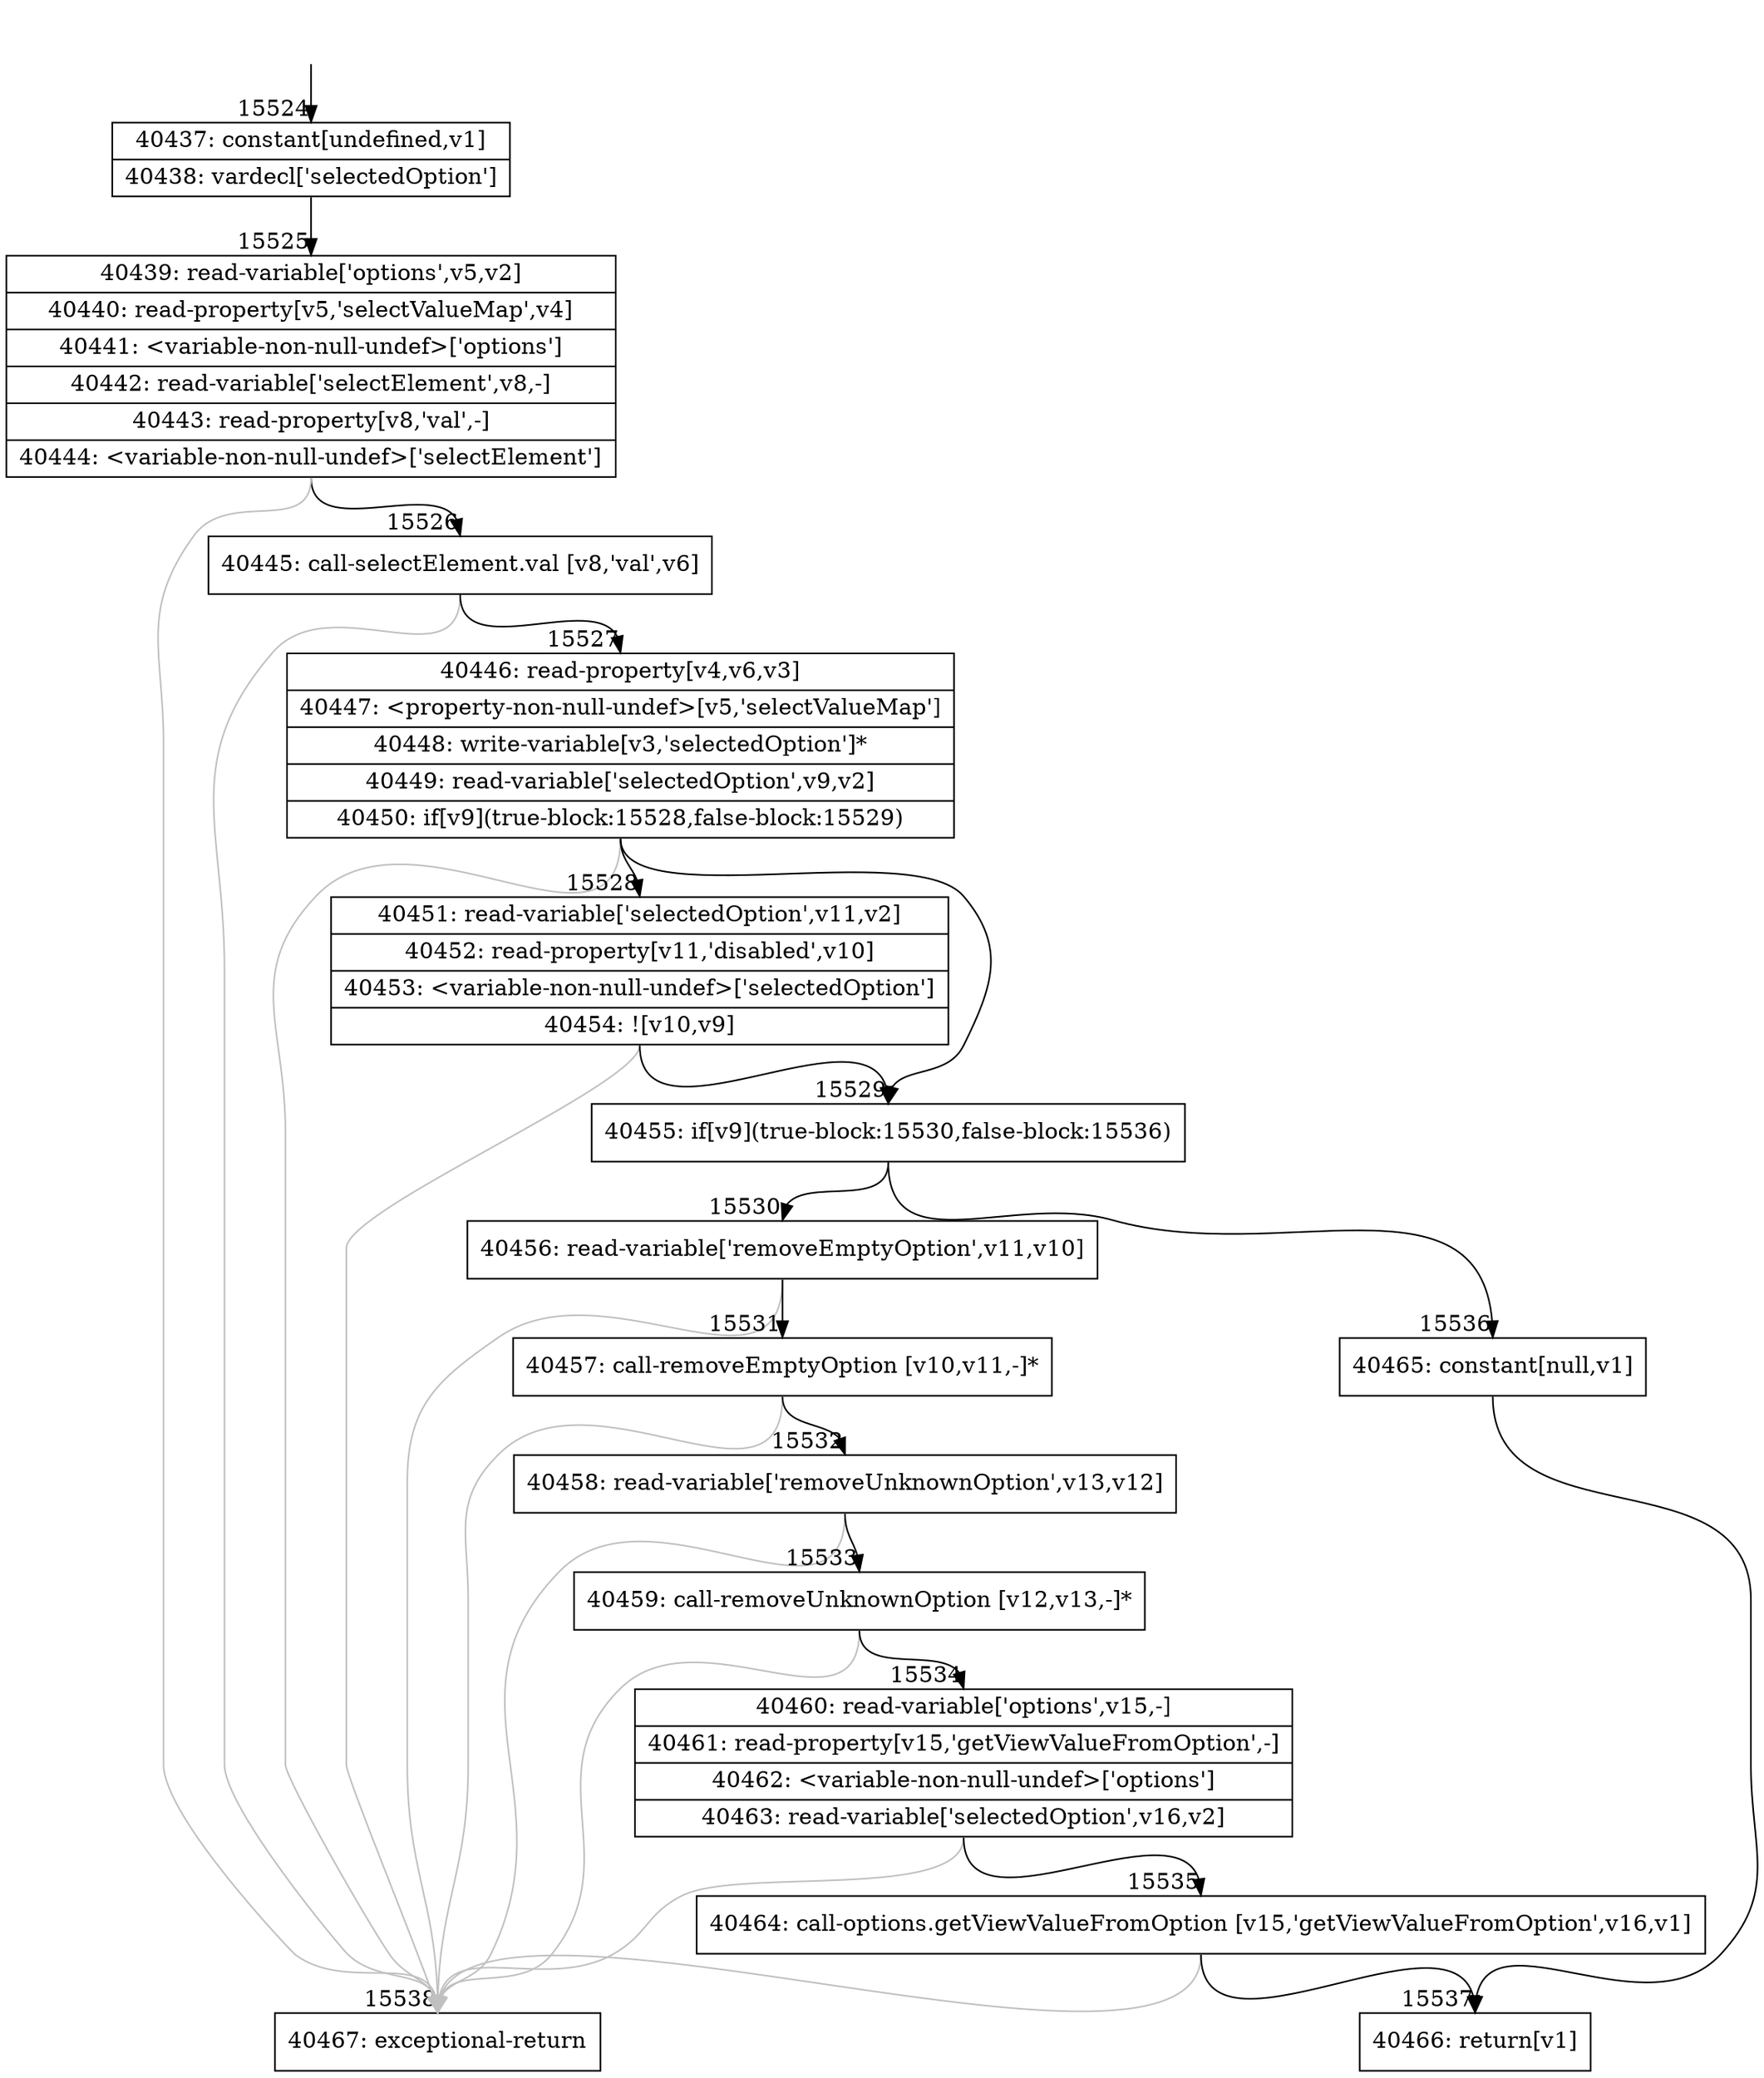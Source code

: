 digraph {
rankdir="TD"
BB_entry1247[shape=none,label=""];
BB_entry1247 -> BB15524 [tailport=s, headport=n, headlabel="    15524"]
BB15524 [shape=record label="{40437: constant[undefined,v1]|40438: vardecl['selectedOption']}" ] 
BB15524 -> BB15525 [tailport=s, headport=n, headlabel="      15525"]
BB15525 [shape=record label="{40439: read-variable['options',v5,v2]|40440: read-property[v5,'selectValueMap',v4]|40441: \<variable-non-null-undef\>['options']|40442: read-variable['selectElement',v8,-]|40443: read-property[v8,'val',-]|40444: \<variable-non-null-undef\>['selectElement']}" ] 
BB15525 -> BB15526 [tailport=s, headport=n, headlabel="      15526"]
BB15525 -> BB15538 [tailport=s, headport=n, color=gray, headlabel="      15538"]
BB15526 [shape=record label="{40445: call-selectElement.val [v8,'val',v6]}" ] 
BB15526 -> BB15527 [tailport=s, headport=n, headlabel="      15527"]
BB15526 -> BB15538 [tailport=s, headport=n, color=gray]
BB15527 [shape=record label="{40446: read-property[v4,v6,v3]|40447: \<property-non-null-undef\>[v5,'selectValueMap']|40448: write-variable[v3,'selectedOption']*|40449: read-variable['selectedOption',v9,v2]|40450: if[v9](true-block:15528,false-block:15529)}" ] 
BB15527 -> BB15529 [tailport=s, headport=n, headlabel="      15529"]
BB15527 -> BB15528 [tailport=s, headport=n, headlabel="      15528"]
BB15527 -> BB15538 [tailport=s, headport=n, color=gray]
BB15528 [shape=record label="{40451: read-variable['selectedOption',v11,v2]|40452: read-property[v11,'disabled',v10]|40453: \<variable-non-null-undef\>['selectedOption']|40454: ![v10,v9]}" ] 
BB15528 -> BB15529 [tailport=s, headport=n]
BB15528 -> BB15538 [tailport=s, headport=n, color=gray]
BB15529 [shape=record label="{40455: if[v9](true-block:15530,false-block:15536)}" ] 
BB15529 -> BB15530 [tailport=s, headport=n, headlabel="      15530"]
BB15529 -> BB15536 [tailport=s, headport=n, headlabel="      15536"]
BB15530 [shape=record label="{40456: read-variable['removeEmptyOption',v11,v10]}" ] 
BB15530 -> BB15531 [tailport=s, headport=n, headlabel="      15531"]
BB15530 -> BB15538 [tailport=s, headport=n, color=gray]
BB15531 [shape=record label="{40457: call-removeEmptyOption [v10,v11,-]*}" ] 
BB15531 -> BB15532 [tailport=s, headport=n, headlabel="      15532"]
BB15531 -> BB15538 [tailport=s, headport=n, color=gray]
BB15532 [shape=record label="{40458: read-variable['removeUnknownOption',v13,v12]}" ] 
BB15532 -> BB15533 [tailport=s, headport=n, headlabel="      15533"]
BB15532 -> BB15538 [tailport=s, headport=n, color=gray]
BB15533 [shape=record label="{40459: call-removeUnknownOption [v12,v13,-]*}" ] 
BB15533 -> BB15534 [tailport=s, headport=n, headlabel="      15534"]
BB15533 -> BB15538 [tailport=s, headport=n, color=gray]
BB15534 [shape=record label="{40460: read-variable['options',v15,-]|40461: read-property[v15,'getViewValueFromOption',-]|40462: \<variable-non-null-undef\>['options']|40463: read-variable['selectedOption',v16,v2]}" ] 
BB15534 -> BB15535 [tailport=s, headport=n, headlabel="      15535"]
BB15534 -> BB15538 [tailport=s, headport=n, color=gray]
BB15535 [shape=record label="{40464: call-options.getViewValueFromOption [v15,'getViewValueFromOption',v16,v1]}" ] 
BB15535 -> BB15537 [tailport=s, headport=n, headlabel="      15537"]
BB15535 -> BB15538 [tailport=s, headport=n, color=gray]
BB15536 [shape=record label="{40465: constant[null,v1]}" ] 
BB15536 -> BB15537 [tailport=s, headport=n]
BB15537 [shape=record label="{40466: return[v1]}" ] 
BB15538 [shape=record label="{40467: exceptional-return}" ] 
//#$~ 26213
}
